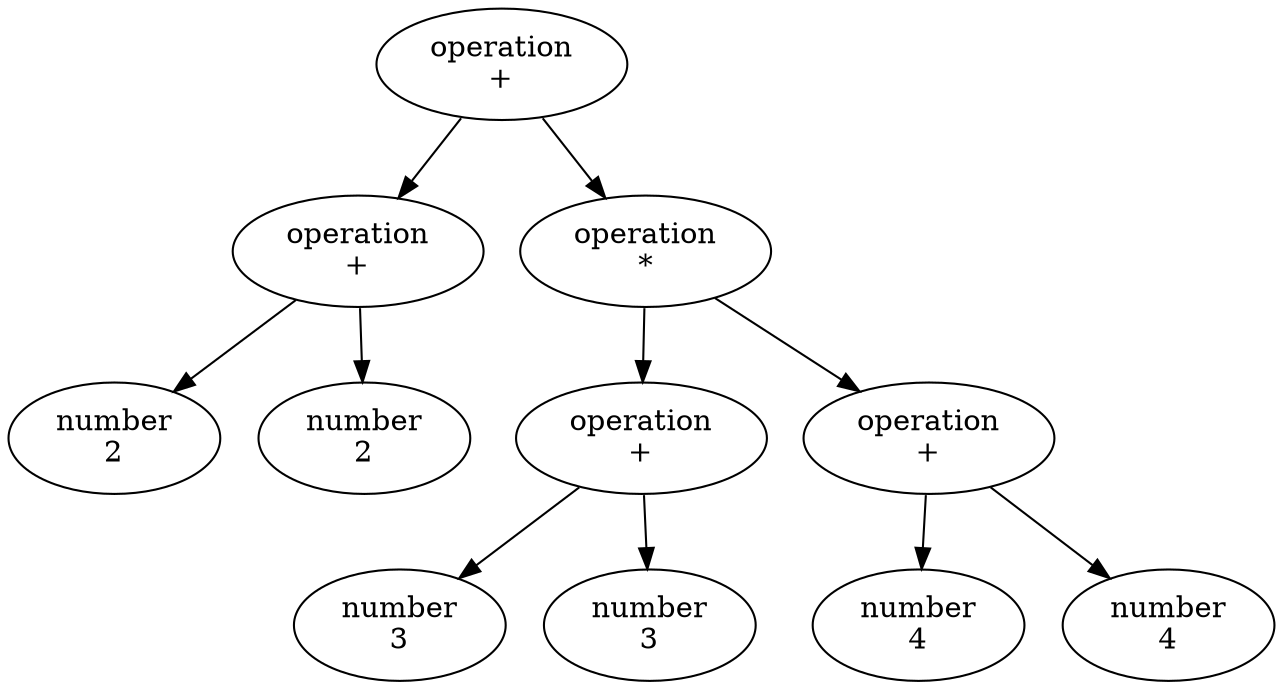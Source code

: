 digraph AST {
  node0 [label="operation\n+"];
  node1 [label="operation\n+"];
  node0 -> node1;
  node2 [label="number\n2"];
  node1 -> node2;
  node3 [label="number\n2"];
  node1 -> node3;
  node4 [label="operation\n*"];
  node0 -> node4;
  node5 [label="operation\n+"];
  node4 -> node5;
  node6 [label="number\n3"];
  node5 -> node6;
  node7 [label="number\n3"];
  node5 -> node7;
  node8 [label="operation\n+"];
  node4 -> node8;
  node9 [label="number\n4"];
  node8 -> node9;
  node10 [label="number\n4"];
  node8 -> node10;
}
